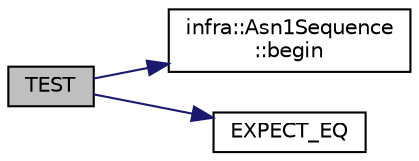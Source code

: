 digraph "TEST"
{
 // INTERACTIVE_SVG=YES
  edge [fontname="Helvetica",fontsize="10",labelfontname="Helvetica",labelfontsize="10"];
  node [fontname="Helvetica",fontsize="10",shape=record];
  rankdir="LR";
  Node24 [label="TEST",height=0.2,width=0.4,color="black", fillcolor="grey75", style="filled", fontcolor="black"];
  Node24 -> Node25 [color="midnightblue",fontsize="10",style="solid",fontname="Helvetica"];
  Node25 [label="infra::Asn1Sequence\l::begin",height=0.2,width=0.4,color="black", fillcolor="white", style="filled",URL="$df/dd8/classinfra_1_1_asn1_sequence.html#a22304ef26f52203e070c7e7fd991749d"];
  Node24 -> Node26 [color="midnightblue",fontsize="10",style="solid",fontname="Helvetica"];
  Node26 [label="EXPECT_EQ",height=0.2,width=0.4,color="black", fillcolor="white", style="filled",URL="$d6/def/_test_json_8cpp.html#a82745227e2f0a8edbb4ae630d88a8e86"];
}
